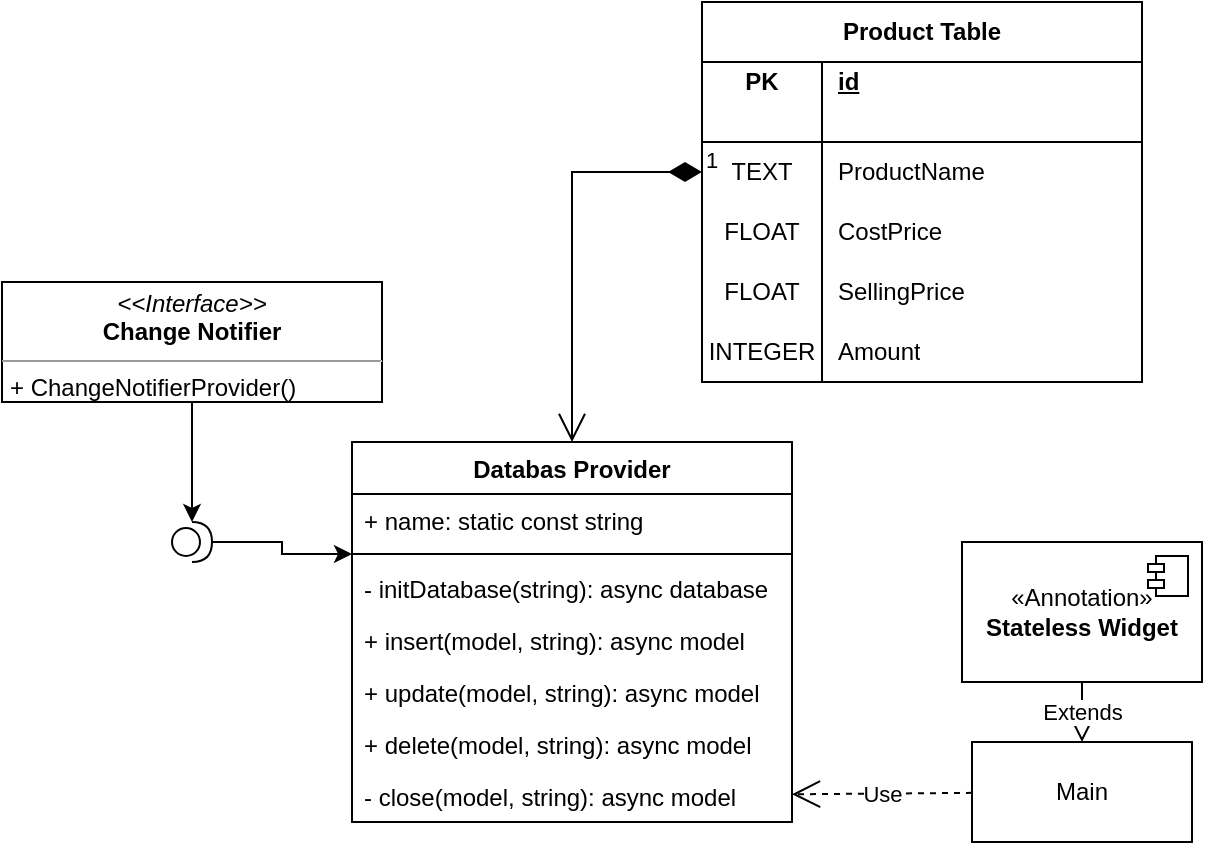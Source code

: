 <mxfile version="21.2.2" type="github">
  <diagram name="Página-1" id="phnkb0swxr_4XZq4OaRa">
    <mxGraphModel dx="1927" dy="605" grid="1" gridSize="10" guides="1" tooltips="1" connect="1" arrows="1" fold="1" page="1" pageScale="1" pageWidth="827" pageHeight="1169" math="0" shadow="0">
      <root>
        <mxCell id="0" />
        <mxCell id="1" parent="0" />
        <mxCell id="2lQoge7DiubjbSZpI8_F-5" value="Main" style="html=1;whiteSpace=wrap;" parent="1" vertex="1">
          <mxGeometry x="235" y="540" width="110" height="50" as="geometry" />
        </mxCell>
        <mxCell id="2lQoge7DiubjbSZpI8_F-8" value="Product Table" style="shape=table;startSize=30;container=1;collapsible=1;childLayout=tableLayout;fixedRows=1;rowLines=0;fontStyle=1;align=center;resizeLast=1;html=1;whiteSpace=wrap;" parent="1" vertex="1">
          <mxGeometry x="100" y="170" width="220" height="190" as="geometry" />
        </mxCell>
        <mxCell id="2lQoge7DiubjbSZpI8_F-9" value="" style="shape=tableRow;horizontal=0;startSize=0;swimlaneHead=0;swimlaneBody=0;fillColor=none;collapsible=0;dropTarget=0;points=[[0,0.5],[1,0.5]];portConstraint=eastwest;top=0;left=0;right=0;bottom=0;html=1;" parent="2lQoge7DiubjbSZpI8_F-8" vertex="1">
          <mxGeometry y="30" width="220" height="20" as="geometry" />
        </mxCell>
        <mxCell id="2lQoge7DiubjbSZpI8_F-10" value="PK" style="shape=partialRectangle;connectable=0;fillColor=none;top=0;left=0;bottom=0;right=0;fontStyle=1;overflow=hidden;html=1;whiteSpace=wrap;" parent="2lQoge7DiubjbSZpI8_F-9" vertex="1">
          <mxGeometry width="60" height="20" as="geometry">
            <mxRectangle width="60" height="20" as="alternateBounds" />
          </mxGeometry>
        </mxCell>
        <mxCell id="2lQoge7DiubjbSZpI8_F-11" value="id" style="shape=partialRectangle;connectable=0;fillColor=none;top=0;left=0;bottom=0;right=0;align=left;spacingLeft=6;fontStyle=5;overflow=hidden;html=1;whiteSpace=wrap;" parent="2lQoge7DiubjbSZpI8_F-9" vertex="1">
          <mxGeometry x="60" width="160" height="20" as="geometry">
            <mxRectangle width="160" height="20" as="alternateBounds" />
          </mxGeometry>
        </mxCell>
        <mxCell id="2lQoge7DiubjbSZpI8_F-12" value="" style="shape=tableRow;horizontal=0;startSize=0;swimlaneHead=0;swimlaneBody=0;fillColor=none;collapsible=0;dropTarget=0;points=[[0,0.5],[1,0.5]];portConstraint=eastwest;top=0;left=0;right=0;bottom=1;html=1;" parent="2lQoge7DiubjbSZpI8_F-8" vertex="1">
          <mxGeometry y="50" width="220" height="20" as="geometry" />
        </mxCell>
        <mxCell id="2lQoge7DiubjbSZpI8_F-13" value="" style="shape=partialRectangle;connectable=0;fillColor=none;top=0;left=0;bottom=0;right=0;fontStyle=1;overflow=hidden;html=1;whiteSpace=wrap;" parent="2lQoge7DiubjbSZpI8_F-12" vertex="1">
          <mxGeometry width="60" height="20" as="geometry">
            <mxRectangle width="60" height="20" as="alternateBounds" />
          </mxGeometry>
        </mxCell>
        <mxCell id="2lQoge7DiubjbSZpI8_F-14" value="" style="shape=partialRectangle;connectable=0;fillColor=none;top=0;left=0;bottom=0;right=0;align=left;spacingLeft=6;fontStyle=5;overflow=hidden;html=1;whiteSpace=wrap;" parent="2lQoge7DiubjbSZpI8_F-12" vertex="1">
          <mxGeometry x="60" width="160" height="20" as="geometry">
            <mxRectangle width="160" height="20" as="alternateBounds" />
          </mxGeometry>
        </mxCell>
        <mxCell id="2lQoge7DiubjbSZpI8_F-15" value="" style="shape=tableRow;horizontal=0;startSize=0;swimlaneHead=0;swimlaneBody=0;fillColor=none;collapsible=0;dropTarget=0;points=[[0,0.5],[1,0.5]];portConstraint=eastwest;top=0;left=0;right=0;bottom=0;html=1;" parent="2lQoge7DiubjbSZpI8_F-8" vertex="1">
          <mxGeometry y="70" width="220" height="30" as="geometry" />
        </mxCell>
        <mxCell id="2lQoge7DiubjbSZpI8_F-16" value="TEXT" style="shape=partialRectangle;connectable=0;fillColor=none;top=0;left=0;bottom=0;right=0;editable=1;overflow=hidden;html=1;whiteSpace=wrap;" parent="2lQoge7DiubjbSZpI8_F-15" vertex="1">
          <mxGeometry width="60" height="30" as="geometry">
            <mxRectangle width="60" height="30" as="alternateBounds" />
          </mxGeometry>
        </mxCell>
        <mxCell id="2lQoge7DiubjbSZpI8_F-17" value="ProductName" style="shape=partialRectangle;connectable=0;fillColor=none;top=0;left=0;bottom=0;right=0;align=left;spacingLeft=6;overflow=hidden;html=1;whiteSpace=wrap;" parent="2lQoge7DiubjbSZpI8_F-15" vertex="1">
          <mxGeometry x="60" width="160" height="30" as="geometry">
            <mxRectangle width="160" height="30" as="alternateBounds" />
          </mxGeometry>
        </mxCell>
        <mxCell id="2lQoge7DiubjbSZpI8_F-18" value="" style="shape=tableRow;horizontal=0;startSize=0;swimlaneHead=0;swimlaneBody=0;fillColor=none;collapsible=0;dropTarget=0;points=[[0,0.5],[1,0.5]];portConstraint=eastwest;top=0;left=0;right=0;bottom=0;html=1;" parent="2lQoge7DiubjbSZpI8_F-8" vertex="1">
          <mxGeometry y="100" width="220" height="30" as="geometry" />
        </mxCell>
        <mxCell id="2lQoge7DiubjbSZpI8_F-19" value="FLOAT&lt;br&gt;" style="shape=partialRectangle;connectable=0;fillColor=none;top=0;left=0;bottom=0;right=0;editable=1;overflow=hidden;html=1;whiteSpace=wrap;" parent="2lQoge7DiubjbSZpI8_F-18" vertex="1">
          <mxGeometry width="60" height="30" as="geometry">
            <mxRectangle width="60" height="30" as="alternateBounds" />
          </mxGeometry>
        </mxCell>
        <mxCell id="2lQoge7DiubjbSZpI8_F-20" value="CostPrice" style="shape=partialRectangle;connectable=0;fillColor=none;top=0;left=0;bottom=0;right=0;align=left;spacingLeft=6;overflow=hidden;html=1;whiteSpace=wrap;" parent="2lQoge7DiubjbSZpI8_F-18" vertex="1">
          <mxGeometry x="60" width="160" height="30" as="geometry">
            <mxRectangle width="160" height="30" as="alternateBounds" />
          </mxGeometry>
        </mxCell>
        <mxCell id="2lQoge7DiubjbSZpI8_F-28" value="" style="shape=tableRow;horizontal=0;startSize=0;swimlaneHead=0;swimlaneBody=0;fillColor=none;collapsible=0;dropTarget=0;points=[[0,0.5],[1,0.5]];portConstraint=eastwest;top=0;left=0;right=0;bottom=0;html=1;" parent="2lQoge7DiubjbSZpI8_F-8" vertex="1">
          <mxGeometry y="130" width="220" height="30" as="geometry" />
        </mxCell>
        <mxCell id="2lQoge7DiubjbSZpI8_F-29" value="FLOAT&lt;br&gt;" style="shape=partialRectangle;connectable=0;fillColor=none;top=0;left=0;bottom=0;right=0;editable=1;overflow=hidden;html=1;whiteSpace=wrap;" parent="2lQoge7DiubjbSZpI8_F-28" vertex="1">
          <mxGeometry width="60" height="30" as="geometry">
            <mxRectangle width="60" height="30" as="alternateBounds" />
          </mxGeometry>
        </mxCell>
        <mxCell id="2lQoge7DiubjbSZpI8_F-30" value="SellingPrice" style="shape=partialRectangle;connectable=0;fillColor=none;top=0;left=0;bottom=0;right=0;align=left;spacingLeft=6;overflow=hidden;html=1;whiteSpace=wrap;" parent="2lQoge7DiubjbSZpI8_F-28" vertex="1">
          <mxGeometry x="60" width="160" height="30" as="geometry">
            <mxRectangle width="160" height="30" as="alternateBounds" />
          </mxGeometry>
        </mxCell>
        <mxCell id="2lQoge7DiubjbSZpI8_F-31" value="" style="shape=tableRow;horizontal=0;startSize=0;swimlaneHead=0;swimlaneBody=0;fillColor=none;collapsible=0;dropTarget=0;points=[[0,0.5],[1,0.5]];portConstraint=eastwest;top=0;left=0;right=0;bottom=0;html=1;" parent="2lQoge7DiubjbSZpI8_F-8" vertex="1">
          <mxGeometry y="160" width="220" height="30" as="geometry" />
        </mxCell>
        <mxCell id="2lQoge7DiubjbSZpI8_F-32" value="INTEGER" style="shape=partialRectangle;connectable=0;fillColor=none;top=0;left=0;bottom=0;right=0;editable=1;overflow=hidden;html=1;whiteSpace=wrap;" parent="2lQoge7DiubjbSZpI8_F-31" vertex="1">
          <mxGeometry width="60" height="30" as="geometry">
            <mxRectangle width="60" height="30" as="alternateBounds" />
          </mxGeometry>
        </mxCell>
        <mxCell id="2lQoge7DiubjbSZpI8_F-33" value="Amount" style="shape=partialRectangle;connectable=0;fillColor=none;top=0;left=0;bottom=0;right=0;align=left;spacingLeft=6;overflow=hidden;html=1;whiteSpace=wrap;" parent="2lQoge7DiubjbSZpI8_F-31" vertex="1">
          <mxGeometry x="60" width="160" height="30" as="geometry">
            <mxRectangle width="160" height="30" as="alternateBounds" />
          </mxGeometry>
        </mxCell>
        <mxCell id="2lQoge7DiubjbSZpI8_F-66" value="Databas Provider&lt;br&gt;" style="swimlane;fontStyle=1;align=center;verticalAlign=top;childLayout=stackLayout;horizontal=1;startSize=26;horizontalStack=0;resizeParent=1;resizeParentMax=0;resizeLast=0;collapsible=1;marginBottom=0;whiteSpace=wrap;html=1;" parent="1" vertex="1">
          <mxGeometry x="-75" y="390" width="220" height="190" as="geometry" />
        </mxCell>
        <mxCell id="2lQoge7DiubjbSZpI8_F-67" value="+ name: static const string" style="text;strokeColor=none;fillColor=none;align=left;verticalAlign=top;spacingLeft=4;spacingRight=4;overflow=hidden;rotatable=0;points=[[0,0.5],[1,0.5]];portConstraint=eastwest;whiteSpace=wrap;html=1;" parent="2lQoge7DiubjbSZpI8_F-66" vertex="1">
          <mxGeometry y="26" width="220" height="26" as="geometry" />
        </mxCell>
        <mxCell id="2lQoge7DiubjbSZpI8_F-68" value="" style="line;strokeWidth=1;fillColor=none;align=left;verticalAlign=middle;spacingTop=-1;spacingLeft=3;spacingRight=3;rotatable=0;labelPosition=right;points=[];portConstraint=eastwest;strokeColor=inherit;" parent="2lQoge7DiubjbSZpI8_F-66" vertex="1">
          <mxGeometry y="52" width="220" height="8" as="geometry" />
        </mxCell>
        <mxCell id="2lQoge7DiubjbSZpI8_F-69" value="- initDatabase(string): async database" style="text;strokeColor=none;fillColor=none;align=left;verticalAlign=top;spacingLeft=4;spacingRight=4;overflow=hidden;rotatable=0;points=[[0,0.5],[1,0.5]];portConstraint=eastwest;whiteSpace=wrap;html=1;" parent="2lQoge7DiubjbSZpI8_F-66" vertex="1">
          <mxGeometry y="60" width="220" height="26" as="geometry" />
        </mxCell>
        <mxCell id="2lQoge7DiubjbSZpI8_F-70" value="+ insert(model, string): async model" style="text;strokeColor=none;fillColor=none;align=left;verticalAlign=top;spacingLeft=4;spacingRight=4;overflow=hidden;rotatable=0;points=[[0,0.5],[1,0.5]];portConstraint=eastwest;whiteSpace=wrap;html=1;" parent="2lQoge7DiubjbSZpI8_F-66" vertex="1">
          <mxGeometry y="86" width="220" height="26" as="geometry" />
        </mxCell>
        <mxCell id="2lQoge7DiubjbSZpI8_F-71" value="+ update(model, string): async model" style="text;strokeColor=none;fillColor=none;align=left;verticalAlign=top;spacingLeft=4;spacingRight=4;overflow=hidden;rotatable=0;points=[[0,0.5],[1,0.5]];portConstraint=eastwest;whiteSpace=wrap;html=1;" parent="2lQoge7DiubjbSZpI8_F-66" vertex="1">
          <mxGeometry y="112" width="220" height="26" as="geometry" />
        </mxCell>
        <mxCell id="JLWJoy1f9tylNRYvtZn--1" value="+ delete(model, string): async model" style="text;strokeColor=none;fillColor=none;align=left;verticalAlign=top;spacingLeft=4;spacingRight=4;overflow=hidden;rotatable=0;points=[[0,0.5],[1,0.5]];portConstraint=eastwest;whiteSpace=wrap;html=1;" vertex="1" parent="2lQoge7DiubjbSZpI8_F-66">
          <mxGeometry y="138" width="220" height="26" as="geometry" />
        </mxCell>
        <mxCell id="JLWJoy1f9tylNRYvtZn--2" value="- close(model, string): async model" style="text;strokeColor=none;fillColor=none;align=left;verticalAlign=top;spacingLeft=4;spacingRight=4;overflow=hidden;rotatable=0;points=[[0,0.5],[1,0.5]];portConstraint=eastwest;whiteSpace=wrap;html=1;" vertex="1" parent="2lQoge7DiubjbSZpI8_F-66">
          <mxGeometry y="164" width="220" height="26" as="geometry" />
        </mxCell>
        <mxCell id="JLWJoy1f9tylNRYvtZn--8" value="" style="edgeStyle=orthogonalEdgeStyle;rounded=0;orthogonalLoop=1;jettySize=auto;html=1;" edge="1" parent="1" source="JLWJoy1f9tylNRYvtZn--5" target="JLWJoy1f9tylNRYvtZn--6">
          <mxGeometry relative="1" as="geometry" />
        </mxCell>
        <mxCell id="JLWJoy1f9tylNRYvtZn--5" value="&lt;p style=&quot;margin:0px;margin-top:4px;text-align:center;&quot;&gt;&lt;i&gt;&amp;lt;&amp;lt;Interface&amp;gt;&amp;gt;&lt;/i&gt;&lt;br&gt;&lt;b&gt;Change Notifier&lt;br&gt;&lt;/b&gt;&lt;/p&gt;&lt;hr size=&quot;1&quot;&gt;&lt;p style=&quot;margin:0px;margin-left:4px;&quot;&gt;+ ChangeNotifierProvider()&lt;/p&gt;" style="verticalAlign=top;align=left;overflow=fill;fontSize=12;fontFamily=Helvetica;html=1;whiteSpace=wrap;" vertex="1" parent="1">
          <mxGeometry x="-250" y="310" width="190" height="60" as="geometry" />
        </mxCell>
        <mxCell id="JLWJoy1f9tylNRYvtZn--9" value="" style="edgeStyle=orthogonalEdgeStyle;rounded=0;orthogonalLoop=1;jettySize=auto;html=1;" edge="1" parent="1" source="JLWJoy1f9tylNRYvtZn--6" target="2lQoge7DiubjbSZpI8_F-68">
          <mxGeometry relative="1" as="geometry" />
        </mxCell>
        <mxCell id="JLWJoy1f9tylNRYvtZn--6" value="" style="shape=providedRequiredInterface;html=1;verticalLabelPosition=bottom;sketch=0;" vertex="1" parent="1">
          <mxGeometry x="-165" y="430" width="20" height="20" as="geometry" />
        </mxCell>
        <mxCell id="JLWJoy1f9tylNRYvtZn--12" value="Use" style="endArrow=open;endSize=12;dashed=1;html=1;rounded=0;" edge="1" parent="1" source="2lQoge7DiubjbSZpI8_F-5" target="JLWJoy1f9tylNRYvtZn--2">
          <mxGeometry width="160" relative="1" as="geometry">
            <mxPoint x="100" y="540" as="sourcePoint" />
            <mxPoint x="260" y="540" as="targetPoint" />
          </mxGeometry>
        </mxCell>
        <mxCell id="JLWJoy1f9tylNRYvtZn--15" value="1" style="endArrow=open;html=1;endSize=12;startArrow=diamondThin;startSize=14;startFill=1;edgeStyle=orthogonalEdgeStyle;align=left;verticalAlign=bottom;rounded=0;exitX=0;exitY=0.5;exitDx=0;exitDy=0;entryX=0.5;entryY=0;entryDx=0;entryDy=0;" edge="1" parent="1" source="2lQoge7DiubjbSZpI8_F-15" target="2lQoge7DiubjbSZpI8_F-66">
          <mxGeometry x="-1" y="3" relative="1" as="geometry">
            <mxPoint x="-260" y="180" as="sourcePoint" />
            <mxPoint x="-100" y="180" as="targetPoint" />
          </mxGeometry>
        </mxCell>
        <mxCell id="JLWJoy1f9tylNRYvtZn--16" value="«Annotation»&lt;br&gt;&lt;b&gt;Stateless Widget&lt;/b&gt;" style="html=1;dropTarget=0;whiteSpace=wrap;" vertex="1" parent="1">
          <mxGeometry x="230" y="440" width="120" height="70" as="geometry" />
        </mxCell>
        <mxCell id="JLWJoy1f9tylNRYvtZn--17" value="" style="shape=module;jettyWidth=8;jettyHeight=4;" vertex="1" parent="JLWJoy1f9tylNRYvtZn--16">
          <mxGeometry x="1" width="20" height="20" relative="1" as="geometry">
            <mxPoint x="-27" y="7" as="offset" />
          </mxGeometry>
        </mxCell>
        <mxCell id="JLWJoy1f9tylNRYvtZn--19" value="Extends" style="endArrow=block;endSize=16;endFill=0;html=1;rounded=0;exitX=0.5;exitY=1;exitDx=0;exitDy=0;" edge="1" parent="1" source="JLWJoy1f9tylNRYvtZn--16" target="2lQoge7DiubjbSZpI8_F-5">
          <mxGeometry width="160" relative="1" as="geometry">
            <mxPoint x="325" y="450" as="sourcePoint" />
            <mxPoint x="485" y="450" as="targetPoint" />
          </mxGeometry>
        </mxCell>
      </root>
    </mxGraphModel>
  </diagram>
</mxfile>
